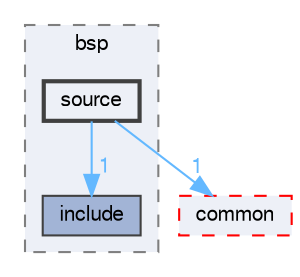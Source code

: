 digraph "source"
{
 // LATEX_PDF_SIZE
  bgcolor="transparent";
  edge [fontname=FreeSans,fontsize=10,labelfontname=FreeSans,labelfontsize=10];
  node [fontname=FreeSans,fontsize=10,shape=box,height=0.2,width=0.4];
  compound=true
  subgraph clusterdir_b9a995f55602f46b44b7b2d1b8df8131 {
    graph [ bgcolor="#edf0f7", pencolor="grey50", label="bsp", fontname=FreeSans,fontsize=10 style="filled,dashed", URL="dir_b9a995f55602f46b44b7b2d1b8df8131.html",tooltip=""]
  dir_b8beea3a11c6b72874749b7ff107800b [label="include", fillcolor="#a2b4d6", color="grey25", style="filled", URL="dir_b8beea3a11c6b72874749b7ff107800b.html",tooltip=""];
  dir_28232850252e70db7622b385faf5eadb [label="source", fillcolor="#edf0f7", color="grey25", style="filled,bold", URL="dir_28232850252e70db7622b385faf5eadb.html",tooltip=""];
  }
  dir_47510aeddcc5d5420ae5e59eb553093c [label="common", fillcolor="#edf0f7", color="red", style="filled,dashed", URL="dir_47510aeddcc5d5420ae5e59eb553093c.html",tooltip=""];
  dir_28232850252e70db7622b385faf5eadb->dir_47510aeddcc5d5420ae5e59eb553093c [headlabel="1", labeldistance=1.5 headhref="dir_000051_000007.html" color="steelblue1" fontcolor="steelblue1"];
  dir_28232850252e70db7622b385faf5eadb->dir_b8beea3a11c6b72874749b7ff107800b [headlabel="1", labeldistance=1.5 headhref="dir_000051_000022.html" color="steelblue1" fontcolor="steelblue1"];
}
